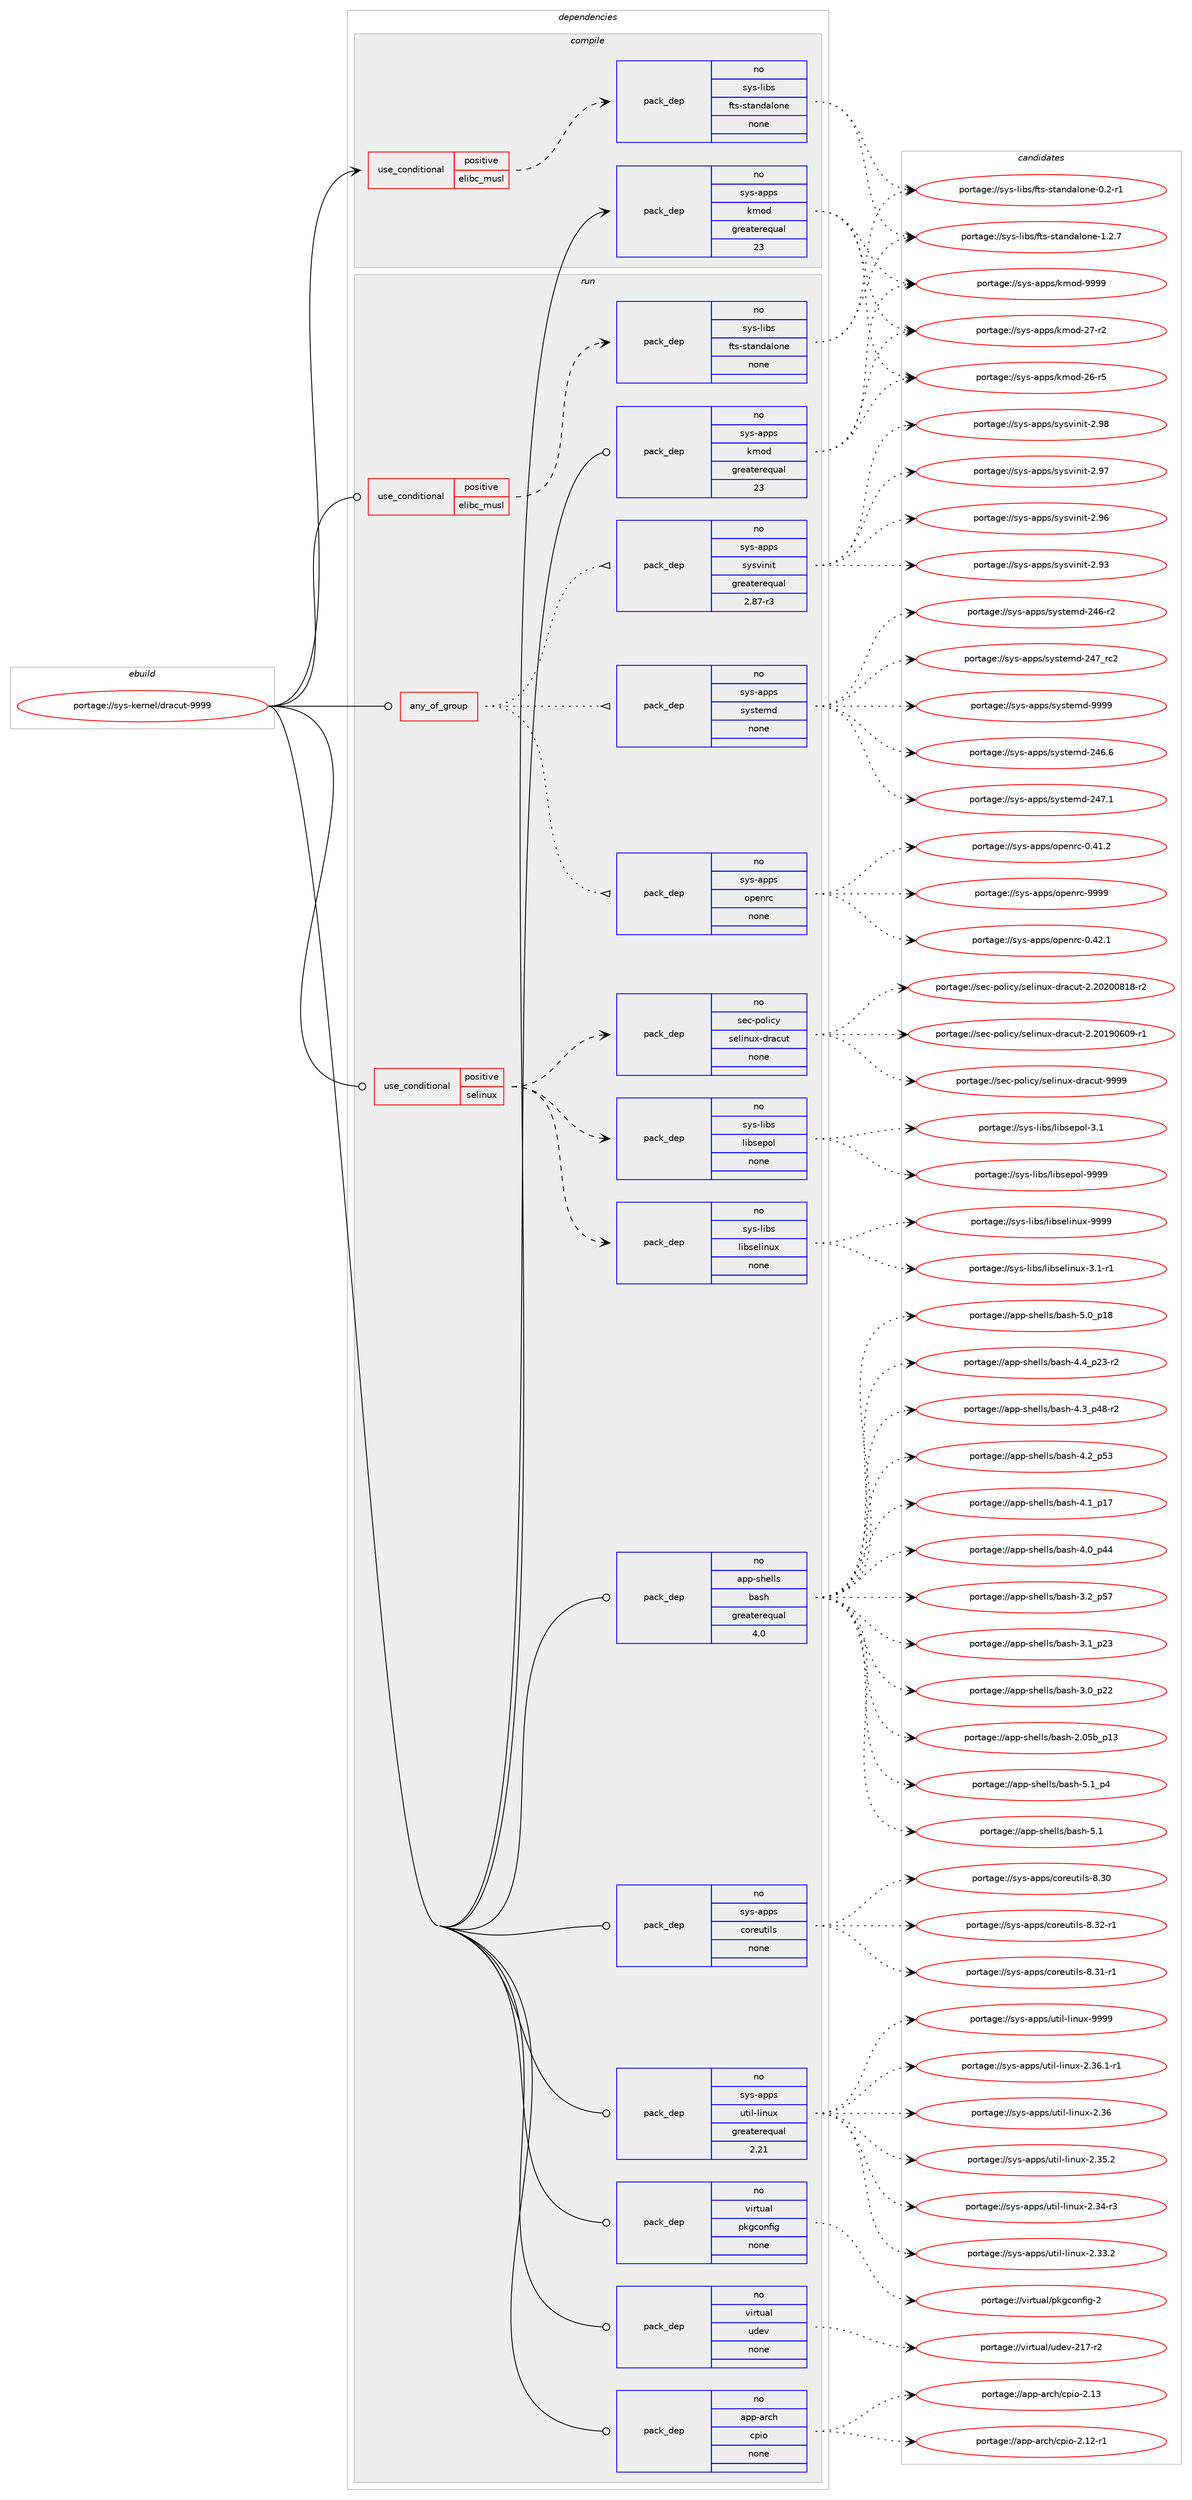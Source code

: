 digraph prolog {

# *************
# Graph options
# *************

newrank=true;
concentrate=true;
compound=true;
graph [rankdir=LR,fontname=Helvetica,fontsize=10,ranksep=1.5];#, ranksep=2.5, nodesep=0.2];
edge  [arrowhead=vee];
node  [fontname=Helvetica,fontsize=10];

# **********
# The ebuild
# **********

subgraph cluster_leftcol {
color=gray;
rank=same;
label=<<i>ebuild</i>>;
id [label="portage://sys-kernel/dracut-9999", color=red, width=4, href="../sys-kernel/dracut-9999.svg"];
}

# ****************
# The dependencies
# ****************

subgraph cluster_midcol {
color=gray;
label=<<i>dependencies</i>>;
subgraph cluster_compile {
fillcolor="#eeeeee";
style=filled;
label=<<i>compile</i>>;
subgraph cond980 {
dependency4211 [label=<<TABLE BORDER="0" CELLBORDER="1" CELLSPACING="0" CELLPADDING="4"><TR><TD ROWSPAN="3" CELLPADDING="10">use_conditional</TD></TR><TR><TD>positive</TD></TR><TR><TD>elibc_musl</TD></TR></TABLE>>, shape=none, color=red];
subgraph pack3169 {
dependency4212 [label=<<TABLE BORDER="0" CELLBORDER="1" CELLSPACING="0" CELLPADDING="4" WIDTH="220"><TR><TD ROWSPAN="6" CELLPADDING="30">pack_dep</TD></TR><TR><TD WIDTH="110">no</TD></TR><TR><TD>sys-libs</TD></TR><TR><TD>fts-standalone</TD></TR><TR><TD>none</TD></TR><TR><TD></TD></TR></TABLE>>, shape=none, color=blue];
}
dependency4211:e -> dependency4212:w [weight=20,style="dashed",arrowhead="vee"];
}
id:e -> dependency4211:w [weight=20,style="solid",arrowhead="vee"];
subgraph pack3170 {
dependency4213 [label=<<TABLE BORDER="0" CELLBORDER="1" CELLSPACING="0" CELLPADDING="4" WIDTH="220"><TR><TD ROWSPAN="6" CELLPADDING="30">pack_dep</TD></TR><TR><TD WIDTH="110">no</TD></TR><TR><TD>sys-apps</TD></TR><TR><TD>kmod</TD></TR><TR><TD>greaterequal</TD></TR><TR><TD>23</TD></TR></TABLE>>, shape=none, color=blue];
}
id:e -> dependency4213:w [weight=20,style="solid",arrowhead="vee"];
}
subgraph cluster_compileandrun {
fillcolor="#eeeeee";
style=filled;
label=<<i>compile and run</i>>;
}
subgraph cluster_run {
fillcolor="#eeeeee";
style=filled;
label=<<i>run</i>>;
subgraph any62 {
dependency4214 [label=<<TABLE BORDER="0" CELLBORDER="1" CELLSPACING="0" CELLPADDING="4"><TR><TD CELLPADDING="10">any_of_group</TD></TR></TABLE>>, shape=none, color=red];subgraph pack3171 {
dependency4215 [label=<<TABLE BORDER="0" CELLBORDER="1" CELLSPACING="0" CELLPADDING="4" WIDTH="220"><TR><TD ROWSPAN="6" CELLPADDING="30">pack_dep</TD></TR><TR><TD WIDTH="110">no</TD></TR><TR><TD>sys-apps</TD></TR><TR><TD>sysvinit</TD></TR><TR><TD>greaterequal</TD></TR><TR><TD>2.87-r3</TD></TR></TABLE>>, shape=none, color=blue];
}
dependency4214:e -> dependency4215:w [weight=20,style="dotted",arrowhead="oinv"];
subgraph pack3172 {
dependency4216 [label=<<TABLE BORDER="0" CELLBORDER="1" CELLSPACING="0" CELLPADDING="4" WIDTH="220"><TR><TD ROWSPAN="6" CELLPADDING="30">pack_dep</TD></TR><TR><TD WIDTH="110">no</TD></TR><TR><TD>sys-apps</TD></TR><TR><TD>openrc</TD></TR><TR><TD>none</TD></TR><TR><TD></TD></TR></TABLE>>, shape=none, color=blue];
}
dependency4214:e -> dependency4216:w [weight=20,style="dotted",arrowhead="oinv"];
subgraph pack3173 {
dependency4217 [label=<<TABLE BORDER="0" CELLBORDER="1" CELLSPACING="0" CELLPADDING="4" WIDTH="220"><TR><TD ROWSPAN="6" CELLPADDING="30">pack_dep</TD></TR><TR><TD WIDTH="110">no</TD></TR><TR><TD>sys-apps</TD></TR><TR><TD>systemd</TD></TR><TR><TD>none</TD></TR><TR><TD></TD></TR></TABLE>>, shape=none, color=blue];
}
dependency4214:e -> dependency4217:w [weight=20,style="dotted",arrowhead="oinv"];
}
id:e -> dependency4214:w [weight=20,style="solid",arrowhead="odot"];
subgraph cond981 {
dependency4218 [label=<<TABLE BORDER="0" CELLBORDER="1" CELLSPACING="0" CELLPADDING="4"><TR><TD ROWSPAN="3" CELLPADDING="10">use_conditional</TD></TR><TR><TD>positive</TD></TR><TR><TD>elibc_musl</TD></TR></TABLE>>, shape=none, color=red];
subgraph pack3174 {
dependency4219 [label=<<TABLE BORDER="0" CELLBORDER="1" CELLSPACING="0" CELLPADDING="4" WIDTH="220"><TR><TD ROWSPAN="6" CELLPADDING="30">pack_dep</TD></TR><TR><TD WIDTH="110">no</TD></TR><TR><TD>sys-libs</TD></TR><TR><TD>fts-standalone</TD></TR><TR><TD>none</TD></TR><TR><TD></TD></TR></TABLE>>, shape=none, color=blue];
}
dependency4218:e -> dependency4219:w [weight=20,style="dashed",arrowhead="vee"];
}
id:e -> dependency4218:w [weight=20,style="solid",arrowhead="odot"];
subgraph cond982 {
dependency4220 [label=<<TABLE BORDER="0" CELLBORDER="1" CELLSPACING="0" CELLPADDING="4"><TR><TD ROWSPAN="3" CELLPADDING="10">use_conditional</TD></TR><TR><TD>positive</TD></TR><TR><TD>selinux</TD></TR></TABLE>>, shape=none, color=red];
subgraph pack3175 {
dependency4221 [label=<<TABLE BORDER="0" CELLBORDER="1" CELLSPACING="0" CELLPADDING="4" WIDTH="220"><TR><TD ROWSPAN="6" CELLPADDING="30">pack_dep</TD></TR><TR><TD WIDTH="110">no</TD></TR><TR><TD>sec-policy</TD></TR><TR><TD>selinux-dracut</TD></TR><TR><TD>none</TD></TR><TR><TD></TD></TR></TABLE>>, shape=none, color=blue];
}
dependency4220:e -> dependency4221:w [weight=20,style="dashed",arrowhead="vee"];
subgraph pack3176 {
dependency4222 [label=<<TABLE BORDER="0" CELLBORDER="1" CELLSPACING="0" CELLPADDING="4" WIDTH="220"><TR><TD ROWSPAN="6" CELLPADDING="30">pack_dep</TD></TR><TR><TD WIDTH="110">no</TD></TR><TR><TD>sys-libs</TD></TR><TR><TD>libselinux</TD></TR><TR><TD>none</TD></TR><TR><TD></TD></TR></TABLE>>, shape=none, color=blue];
}
dependency4220:e -> dependency4222:w [weight=20,style="dashed",arrowhead="vee"];
subgraph pack3177 {
dependency4223 [label=<<TABLE BORDER="0" CELLBORDER="1" CELLSPACING="0" CELLPADDING="4" WIDTH="220"><TR><TD ROWSPAN="6" CELLPADDING="30">pack_dep</TD></TR><TR><TD WIDTH="110">no</TD></TR><TR><TD>sys-libs</TD></TR><TR><TD>libsepol</TD></TR><TR><TD>none</TD></TR><TR><TD></TD></TR></TABLE>>, shape=none, color=blue];
}
dependency4220:e -> dependency4223:w [weight=20,style="dashed",arrowhead="vee"];
}
id:e -> dependency4220:w [weight=20,style="solid",arrowhead="odot"];
subgraph pack3178 {
dependency4224 [label=<<TABLE BORDER="0" CELLBORDER="1" CELLSPACING="0" CELLPADDING="4" WIDTH="220"><TR><TD ROWSPAN="6" CELLPADDING="30">pack_dep</TD></TR><TR><TD WIDTH="110">no</TD></TR><TR><TD>app-arch</TD></TR><TR><TD>cpio</TD></TR><TR><TD>none</TD></TR><TR><TD></TD></TR></TABLE>>, shape=none, color=blue];
}
id:e -> dependency4224:w [weight=20,style="solid",arrowhead="odot"];
subgraph pack3179 {
dependency4225 [label=<<TABLE BORDER="0" CELLBORDER="1" CELLSPACING="0" CELLPADDING="4" WIDTH="220"><TR><TD ROWSPAN="6" CELLPADDING="30">pack_dep</TD></TR><TR><TD WIDTH="110">no</TD></TR><TR><TD>app-shells</TD></TR><TR><TD>bash</TD></TR><TR><TD>greaterequal</TD></TR><TR><TD>4.0</TD></TR></TABLE>>, shape=none, color=blue];
}
id:e -> dependency4225:w [weight=20,style="solid",arrowhead="odot"];
subgraph pack3180 {
dependency4226 [label=<<TABLE BORDER="0" CELLBORDER="1" CELLSPACING="0" CELLPADDING="4" WIDTH="220"><TR><TD ROWSPAN="6" CELLPADDING="30">pack_dep</TD></TR><TR><TD WIDTH="110">no</TD></TR><TR><TD>sys-apps</TD></TR><TR><TD>coreutils</TD></TR><TR><TD>none</TD></TR><TR><TD></TD></TR></TABLE>>, shape=none, color=blue];
}
id:e -> dependency4226:w [weight=20,style="solid",arrowhead="odot"];
subgraph pack3181 {
dependency4227 [label=<<TABLE BORDER="0" CELLBORDER="1" CELLSPACING="0" CELLPADDING="4" WIDTH="220"><TR><TD ROWSPAN="6" CELLPADDING="30">pack_dep</TD></TR><TR><TD WIDTH="110">no</TD></TR><TR><TD>sys-apps</TD></TR><TR><TD>kmod</TD></TR><TR><TD>greaterequal</TD></TR><TR><TD>23</TD></TR></TABLE>>, shape=none, color=blue];
}
id:e -> dependency4227:w [weight=20,style="solid",arrowhead="odot"];
subgraph pack3182 {
dependency4228 [label=<<TABLE BORDER="0" CELLBORDER="1" CELLSPACING="0" CELLPADDING="4" WIDTH="220"><TR><TD ROWSPAN="6" CELLPADDING="30">pack_dep</TD></TR><TR><TD WIDTH="110">no</TD></TR><TR><TD>sys-apps</TD></TR><TR><TD>util-linux</TD></TR><TR><TD>greaterequal</TD></TR><TR><TD>2.21</TD></TR></TABLE>>, shape=none, color=blue];
}
id:e -> dependency4228:w [weight=20,style="solid",arrowhead="odot"];
subgraph pack3183 {
dependency4229 [label=<<TABLE BORDER="0" CELLBORDER="1" CELLSPACING="0" CELLPADDING="4" WIDTH="220"><TR><TD ROWSPAN="6" CELLPADDING="30">pack_dep</TD></TR><TR><TD WIDTH="110">no</TD></TR><TR><TD>virtual</TD></TR><TR><TD>pkgconfig</TD></TR><TR><TD>none</TD></TR><TR><TD></TD></TR></TABLE>>, shape=none, color=blue];
}
id:e -> dependency4229:w [weight=20,style="solid",arrowhead="odot"];
subgraph pack3184 {
dependency4230 [label=<<TABLE BORDER="0" CELLBORDER="1" CELLSPACING="0" CELLPADDING="4" WIDTH="220"><TR><TD ROWSPAN="6" CELLPADDING="30">pack_dep</TD></TR><TR><TD WIDTH="110">no</TD></TR><TR><TD>virtual</TD></TR><TR><TD>udev</TD></TR><TR><TD>none</TD></TR><TR><TD></TD></TR></TABLE>>, shape=none, color=blue];
}
id:e -> dependency4230:w [weight=20,style="solid",arrowhead="odot"];
}
}

# **************
# The candidates
# **************

subgraph cluster_choices {
rank=same;
color=gray;
label=<<i>candidates</i>>;

subgraph choice3169 {
color=black;
nodesep=1;
choice115121115451081059811547102116115451151169711010097108111110101454946504655 [label="portage://sys-libs/fts-standalone-1.2.7", color=red, width=4,href="../sys-libs/fts-standalone-1.2.7.svg"];
choice115121115451081059811547102116115451151169711010097108111110101454846504511449 [label="portage://sys-libs/fts-standalone-0.2-r1", color=red, width=4,href="../sys-libs/fts-standalone-0.2-r1.svg"];
dependency4212:e -> choice115121115451081059811547102116115451151169711010097108111110101454946504655:w [style=dotted,weight="100"];
dependency4212:e -> choice115121115451081059811547102116115451151169711010097108111110101454846504511449:w [style=dotted,weight="100"];
}
subgraph choice3170 {
color=black;
nodesep=1;
choice1151211154597112112115471071091111004557575757 [label="portage://sys-apps/kmod-9999", color=red, width=4,href="../sys-apps/kmod-9999.svg"];
choice1151211154597112112115471071091111004550554511450 [label="portage://sys-apps/kmod-27-r2", color=red, width=4,href="../sys-apps/kmod-27-r2.svg"];
choice1151211154597112112115471071091111004550544511453 [label="portage://sys-apps/kmod-26-r5", color=red, width=4,href="../sys-apps/kmod-26-r5.svg"];
dependency4213:e -> choice1151211154597112112115471071091111004557575757:w [style=dotted,weight="100"];
dependency4213:e -> choice1151211154597112112115471071091111004550554511450:w [style=dotted,weight="100"];
dependency4213:e -> choice1151211154597112112115471071091111004550544511453:w [style=dotted,weight="100"];
}
subgraph choice3171 {
color=black;
nodesep=1;
choice1151211154597112112115471151211151181051101051164550465756 [label="portage://sys-apps/sysvinit-2.98", color=red, width=4,href="../sys-apps/sysvinit-2.98.svg"];
choice1151211154597112112115471151211151181051101051164550465755 [label="portage://sys-apps/sysvinit-2.97", color=red, width=4,href="../sys-apps/sysvinit-2.97.svg"];
choice1151211154597112112115471151211151181051101051164550465754 [label="portage://sys-apps/sysvinit-2.96", color=red, width=4,href="../sys-apps/sysvinit-2.96.svg"];
choice1151211154597112112115471151211151181051101051164550465751 [label="portage://sys-apps/sysvinit-2.93", color=red, width=4,href="../sys-apps/sysvinit-2.93.svg"];
dependency4215:e -> choice1151211154597112112115471151211151181051101051164550465756:w [style=dotted,weight="100"];
dependency4215:e -> choice1151211154597112112115471151211151181051101051164550465755:w [style=dotted,weight="100"];
dependency4215:e -> choice1151211154597112112115471151211151181051101051164550465754:w [style=dotted,weight="100"];
dependency4215:e -> choice1151211154597112112115471151211151181051101051164550465751:w [style=dotted,weight="100"];
}
subgraph choice3172 {
color=black;
nodesep=1;
choice115121115459711211211547111112101110114994557575757 [label="portage://sys-apps/openrc-9999", color=red, width=4,href="../sys-apps/openrc-9999.svg"];
choice1151211154597112112115471111121011101149945484652504649 [label="portage://sys-apps/openrc-0.42.1", color=red, width=4,href="../sys-apps/openrc-0.42.1.svg"];
choice1151211154597112112115471111121011101149945484652494650 [label="portage://sys-apps/openrc-0.41.2", color=red, width=4,href="../sys-apps/openrc-0.41.2.svg"];
dependency4216:e -> choice115121115459711211211547111112101110114994557575757:w [style=dotted,weight="100"];
dependency4216:e -> choice1151211154597112112115471111121011101149945484652504649:w [style=dotted,weight="100"];
dependency4216:e -> choice1151211154597112112115471111121011101149945484652494650:w [style=dotted,weight="100"];
}
subgraph choice3173 {
color=black;
nodesep=1;
choice1151211154597112112115471151211151161011091004557575757 [label="portage://sys-apps/systemd-9999", color=red, width=4,href="../sys-apps/systemd-9999.svg"];
choice11512111545971121121154711512111511610110910045505255951149950 [label="portage://sys-apps/systemd-247_rc2", color=red, width=4,href="../sys-apps/systemd-247_rc2.svg"];
choice115121115459711211211547115121115116101109100455052554649 [label="portage://sys-apps/systemd-247.1", color=red, width=4,href="../sys-apps/systemd-247.1.svg"];
choice115121115459711211211547115121115116101109100455052544654 [label="portage://sys-apps/systemd-246.6", color=red, width=4,href="../sys-apps/systemd-246.6.svg"];
choice115121115459711211211547115121115116101109100455052544511450 [label="portage://sys-apps/systemd-246-r2", color=red, width=4,href="../sys-apps/systemd-246-r2.svg"];
dependency4217:e -> choice1151211154597112112115471151211151161011091004557575757:w [style=dotted,weight="100"];
dependency4217:e -> choice11512111545971121121154711512111511610110910045505255951149950:w [style=dotted,weight="100"];
dependency4217:e -> choice115121115459711211211547115121115116101109100455052554649:w [style=dotted,weight="100"];
dependency4217:e -> choice115121115459711211211547115121115116101109100455052544654:w [style=dotted,weight="100"];
dependency4217:e -> choice115121115459711211211547115121115116101109100455052544511450:w [style=dotted,weight="100"];
}
subgraph choice3174 {
color=black;
nodesep=1;
choice115121115451081059811547102116115451151169711010097108111110101454946504655 [label="portage://sys-libs/fts-standalone-1.2.7", color=red, width=4,href="../sys-libs/fts-standalone-1.2.7.svg"];
choice115121115451081059811547102116115451151169711010097108111110101454846504511449 [label="portage://sys-libs/fts-standalone-0.2-r1", color=red, width=4,href="../sys-libs/fts-standalone-0.2-r1.svg"];
dependency4219:e -> choice115121115451081059811547102116115451151169711010097108111110101454946504655:w [style=dotted,weight="100"];
dependency4219:e -> choice115121115451081059811547102116115451151169711010097108111110101454846504511449:w [style=dotted,weight="100"];
}
subgraph choice3175 {
color=black;
nodesep=1;
choice115101994511211110810599121471151011081051101171204510011497991171164557575757 [label="portage://sec-policy/selinux-dracut-9999", color=red, width=4,href="../sec-policy/selinux-dracut-9999.svg"];
choice1151019945112111108105991214711510110810511011712045100114979911711645504650485048485649564511450 [label="portage://sec-policy/selinux-dracut-2.20200818-r2", color=red, width=4,href="../sec-policy/selinux-dracut-2.20200818-r2.svg"];
choice1151019945112111108105991214711510110810511011712045100114979911711645504650484957485448574511449 [label="portage://sec-policy/selinux-dracut-2.20190609-r1", color=red, width=4,href="../sec-policy/selinux-dracut-2.20190609-r1.svg"];
dependency4221:e -> choice115101994511211110810599121471151011081051101171204510011497991171164557575757:w [style=dotted,weight="100"];
dependency4221:e -> choice1151019945112111108105991214711510110810511011712045100114979911711645504650485048485649564511450:w [style=dotted,weight="100"];
dependency4221:e -> choice1151019945112111108105991214711510110810511011712045100114979911711645504650484957485448574511449:w [style=dotted,weight="100"];
}
subgraph choice3176 {
color=black;
nodesep=1;
choice115121115451081059811547108105981151011081051101171204557575757 [label="portage://sys-libs/libselinux-9999", color=red, width=4,href="../sys-libs/libselinux-9999.svg"];
choice11512111545108105981154710810598115101108105110117120455146494511449 [label="portage://sys-libs/libselinux-3.1-r1", color=red, width=4,href="../sys-libs/libselinux-3.1-r1.svg"];
dependency4222:e -> choice115121115451081059811547108105981151011081051101171204557575757:w [style=dotted,weight="100"];
dependency4222:e -> choice11512111545108105981154710810598115101108105110117120455146494511449:w [style=dotted,weight="100"];
}
subgraph choice3177 {
color=black;
nodesep=1;
choice115121115451081059811547108105981151011121111084557575757 [label="portage://sys-libs/libsepol-9999", color=red, width=4,href="../sys-libs/libsepol-9999.svg"];
choice1151211154510810598115471081059811510111211110845514649 [label="portage://sys-libs/libsepol-3.1", color=red, width=4,href="../sys-libs/libsepol-3.1.svg"];
dependency4223:e -> choice115121115451081059811547108105981151011121111084557575757:w [style=dotted,weight="100"];
dependency4223:e -> choice1151211154510810598115471081059811510111211110845514649:w [style=dotted,weight="100"];
}
subgraph choice3178 {
color=black;
nodesep=1;
choice9711211245971149910447991121051114550464951 [label="portage://app-arch/cpio-2.13", color=red, width=4,href="../app-arch/cpio-2.13.svg"];
choice97112112459711499104479911210511145504649504511449 [label="portage://app-arch/cpio-2.12-r1", color=red, width=4,href="../app-arch/cpio-2.12-r1.svg"];
dependency4224:e -> choice9711211245971149910447991121051114550464951:w [style=dotted,weight="100"];
dependency4224:e -> choice97112112459711499104479911210511145504649504511449:w [style=dotted,weight="100"];
}
subgraph choice3179 {
color=black;
nodesep=1;
choice9711211245115104101108108115479897115104455346499511252 [label="portage://app-shells/bash-5.1_p4", color=red, width=4,href="../app-shells/bash-5.1_p4.svg"];
choice971121124511510410110810811547989711510445534649 [label="portage://app-shells/bash-5.1", color=red, width=4,href="../app-shells/bash-5.1.svg"];
choice971121124511510410110810811547989711510445534648951124956 [label="portage://app-shells/bash-5.0_p18", color=red, width=4,href="../app-shells/bash-5.0_p18.svg"];
choice9711211245115104101108108115479897115104455246529511250514511450 [label="portage://app-shells/bash-4.4_p23-r2", color=red, width=4,href="../app-shells/bash-4.4_p23-r2.svg"];
choice9711211245115104101108108115479897115104455246519511252564511450 [label="portage://app-shells/bash-4.3_p48-r2", color=red, width=4,href="../app-shells/bash-4.3_p48-r2.svg"];
choice971121124511510410110810811547989711510445524650951125351 [label="portage://app-shells/bash-4.2_p53", color=red, width=4,href="../app-shells/bash-4.2_p53.svg"];
choice971121124511510410110810811547989711510445524649951124955 [label="portage://app-shells/bash-4.1_p17", color=red, width=4,href="../app-shells/bash-4.1_p17.svg"];
choice971121124511510410110810811547989711510445524648951125252 [label="portage://app-shells/bash-4.0_p44", color=red, width=4,href="../app-shells/bash-4.0_p44.svg"];
choice971121124511510410110810811547989711510445514650951125355 [label="portage://app-shells/bash-3.2_p57", color=red, width=4,href="../app-shells/bash-3.2_p57.svg"];
choice971121124511510410110810811547989711510445514649951125051 [label="portage://app-shells/bash-3.1_p23", color=red, width=4,href="../app-shells/bash-3.1_p23.svg"];
choice971121124511510410110810811547989711510445514648951125050 [label="portage://app-shells/bash-3.0_p22", color=red, width=4,href="../app-shells/bash-3.0_p22.svg"];
choice9711211245115104101108108115479897115104455046485398951124951 [label="portage://app-shells/bash-2.05b_p13", color=red, width=4,href="../app-shells/bash-2.05b_p13.svg"];
dependency4225:e -> choice9711211245115104101108108115479897115104455346499511252:w [style=dotted,weight="100"];
dependency4225:e -> choice971121124511510410110810811547989711510445534649:w [style=dotted,weight="100"];
dependency4225:e -> choice971121124511510410110810811547989711510445534648951124956:w [style=dotted,weight="100"];
dependency4225:e -> choice9711211245115104101108108115479897115104455246529511250514511450:w [style=dotted,weight="100"];
dependency4225:e -> choice9711211245115104101108108115479897115104455246519511252564511450:w [style=dotted,weight="100"];
dependency4225:e -> choice971121124511510410110810811547989711510445524650951125351:w [style=dotted,weight="100"];
dependency4225:e -> choice971121124511510410110810811547989711510445524649951124955:w [style=dotted,weight="100"];
dependency4225:e -> choice971121124511510410110810811547989711510445524648951125252:w [style=dotted,weight="100"];
dependency4225:e -> choice971121124511510410110810811547989711510445514650951125355:w [style=dotted,weight="100"];
dependency4225:e -> choice971121124511510410110810811547989711510445514649951125051:w [style=dotted,weight="100"];
dependency4225:e -> choice971121124511510410110810811547989711510445514648951125050:w [style=dotted,weight="100"];
dependency4225:e -> choice9711211245115104101108108115479897115104455046485398951124951:w [style=dotted,weight="100"];
}
subgraph choice3180 {
color=black;
nodesep=1;
choice1151211154597112112115479911111410111711610510811545564651504511449 [label="portage://sys-apps/coreutils-8.32-r1", color=red, width=4,href="../sys-apps/coreutils-8.32-r1.svg"];
choice1151211154597112112115479911111410111711610510811545564651494511449 [label="portage://sys-apps/coreutils-8.31-r1", color=red, width=4,href="../sys-apps/coreutils-8.31-r1.svg"];
choice115121115459711211211547991111141011171161051081154556465148 [label="portage://sys-apps/coreutils-8.30", color=red, width=4,href="../sys-apps/coreutils-8.30.svg"];
dependency4226:e -> choice1151211154597112112115479911111410111711610510811545564651504511449:w [style=dotted,weight="100"];
dependency4226:e -> choice1151211154597112112115479911111410111711610510811545564651494511449:w [style=dotted,weight="100"];
dependency4226:e -> choice115121115459711211211547991111141011171161051081154556465148:w [style=dotted,weight="100"];
}
subgraph choice3181 {
color=black;
nodesep=1;
choice1151211154597112112115471071091111004557575757 [label="portage://sys-apps/kmod-9999", color=red, width=4,href="../sys-apps/kmod-9999.svg"];
choice1151211154597112112115471071091111004550554511450 [label="portage://sys-apps/kmod-27-r2", color=red, width=4,href="../sys-apps/kmod-27-r2.svg"];
choice1151211154597112112115471071091111004550544511453 [label="portage://sys-apps/kmod-26-r5", color=red, width=4,href="../sys-apps/kmod-26-r5.svg"];
dependency4227:e -> choice1151211154597112112115471071091111004557575757:w [style=dotted,weight="100"];
dependency4227:e -> choice1151211154597112112115471071091111004550554511450:w [style=dotted,weight="100"];
dependency4227:e -> choice1151211154597112112115471071091111004550544511453:w [style=dotted,weight="100"];
}
subgraph choice3182 {
color=black;
nodesep=1;
choice115121115459711211211547117116105108451081051101171204557575757 [label="portage://sys-apps/util-linux-9999", color=red, width=4,href="../sys-apps/util-linux-9999.svg"];
choice11512111545971121121154711711610510845108105110117120455046515446494511449 [label="portage://sys-apps/util-linux-2.36.1-r1", color=red, width=4,href="../sys-apps/util-linux-2.36.1-r1.svg"];
choice115121115459711211211547117116105108451081051101171204550465154 [label="portage://sys-apps/util-linux-2.36", color=red, width=4,href="../sys-apps/util-linux-2.36.svg"];
choice1151211154597112112115471171161051084510810511011712045504651534650 [label="portage://sys-apps/util-linux-2.35.2", color=red, width=4,href="../sys-apps/util-linux-2.35.2.svg"];
choice1151211154597112112115471171161051084510810511011712045504651524511451 [label="portage://sys-apps/util-linux-2.34-r3", color=red, width=4,href="../sys-apps/util-linux-2.34-r3.svg"];
choice1151211154597112112115471171161051084510810511011712045504651514650 [label="portage://sys-apps/util-linux-2.33.2", color=red, width=4,href="../sys-apps/util-linux-2.33.2.svg"];
dependency4228:e -> choice115121115459711211211547117116105108451081051101171204557575757:w [style=dotted,weight="100"];
dependency4228:e -> choice11512111545971121121154711711610510845108105110117120455046515446494511449:w [style=dotted,weight="100"];
dependency4228:e -> choice115121115459711211211547117116105108451081051101171204550465154:w [style=dotted,weight="100"];
dependency4228:e -> choice1151211154597112112115471171161051084510810511011712045504651534650:w [style=dotted,weight="100"];
dependency4228:e -> choice1151211154597112112115471171161051084510810511011712045504651524511451:w [style=dotted,weight="100"];
dependency4228:e -> choice1151211154597112112115471171161051084510810511011712045504651514650:w [style=dotted,weight="100"];
}
subgraph choice3183 {
color=black;
nodesep=1;
choice1181051141161179710847112107103991111101021051034550 [label="portage://virtual/pkgconfig-2", color=red, width=4,href="../virtual/pkgconfig-2.svg"];
dependency4229:e -> choice1181051141161179710847112107103991111101021051034550:w [style=dotted,weight="100"];
}
subgraph choice3184 {
color=black;
nodesep=1;
choice1181051141161179710847117100101118455049554511450 [label="portage://virtual/udev-217-r2", color=red, width=4,href="../virtual/udev-217-r2.svg"];
dependency4230:e -> choice1181051141161179710847117100101118455049554511450:w [style=dotted,weight="100"];
}
}

}
